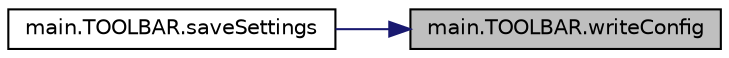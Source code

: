 digraph "main.TOOLBAR.writeConfig"
{
 // LATEX_PDF_SIZE
  edge [fontname="Helvetica",fontsize="10",labelfontname="Helvetica",labelfontsize="10"];
  node [fontname="Helvetica",fontsize="10",shape=record];
  rankdir="RL";
  Node1 [label="main.TOOLBAR.writeConfig",height=0.2,width=0.4,color="black", fillcolor="grey75", style="filled", fontcolor="black",tooltip=" "];
  Node1 -> Node2 [dir="back",color="midnightblue",fontsize="10",style="solid",fontname="Helvetica"];
  Node2 [label="main.TOOLBAR.saveSettings",height=0.2,width=0.4,color="black", fillcolor="white", style="filled",URL="$classmain_1_1_t_o_o_l_b_a_r.html#ad6f976c44269e6b48d9ec9998f4201c1",tooltip=" "];
}
